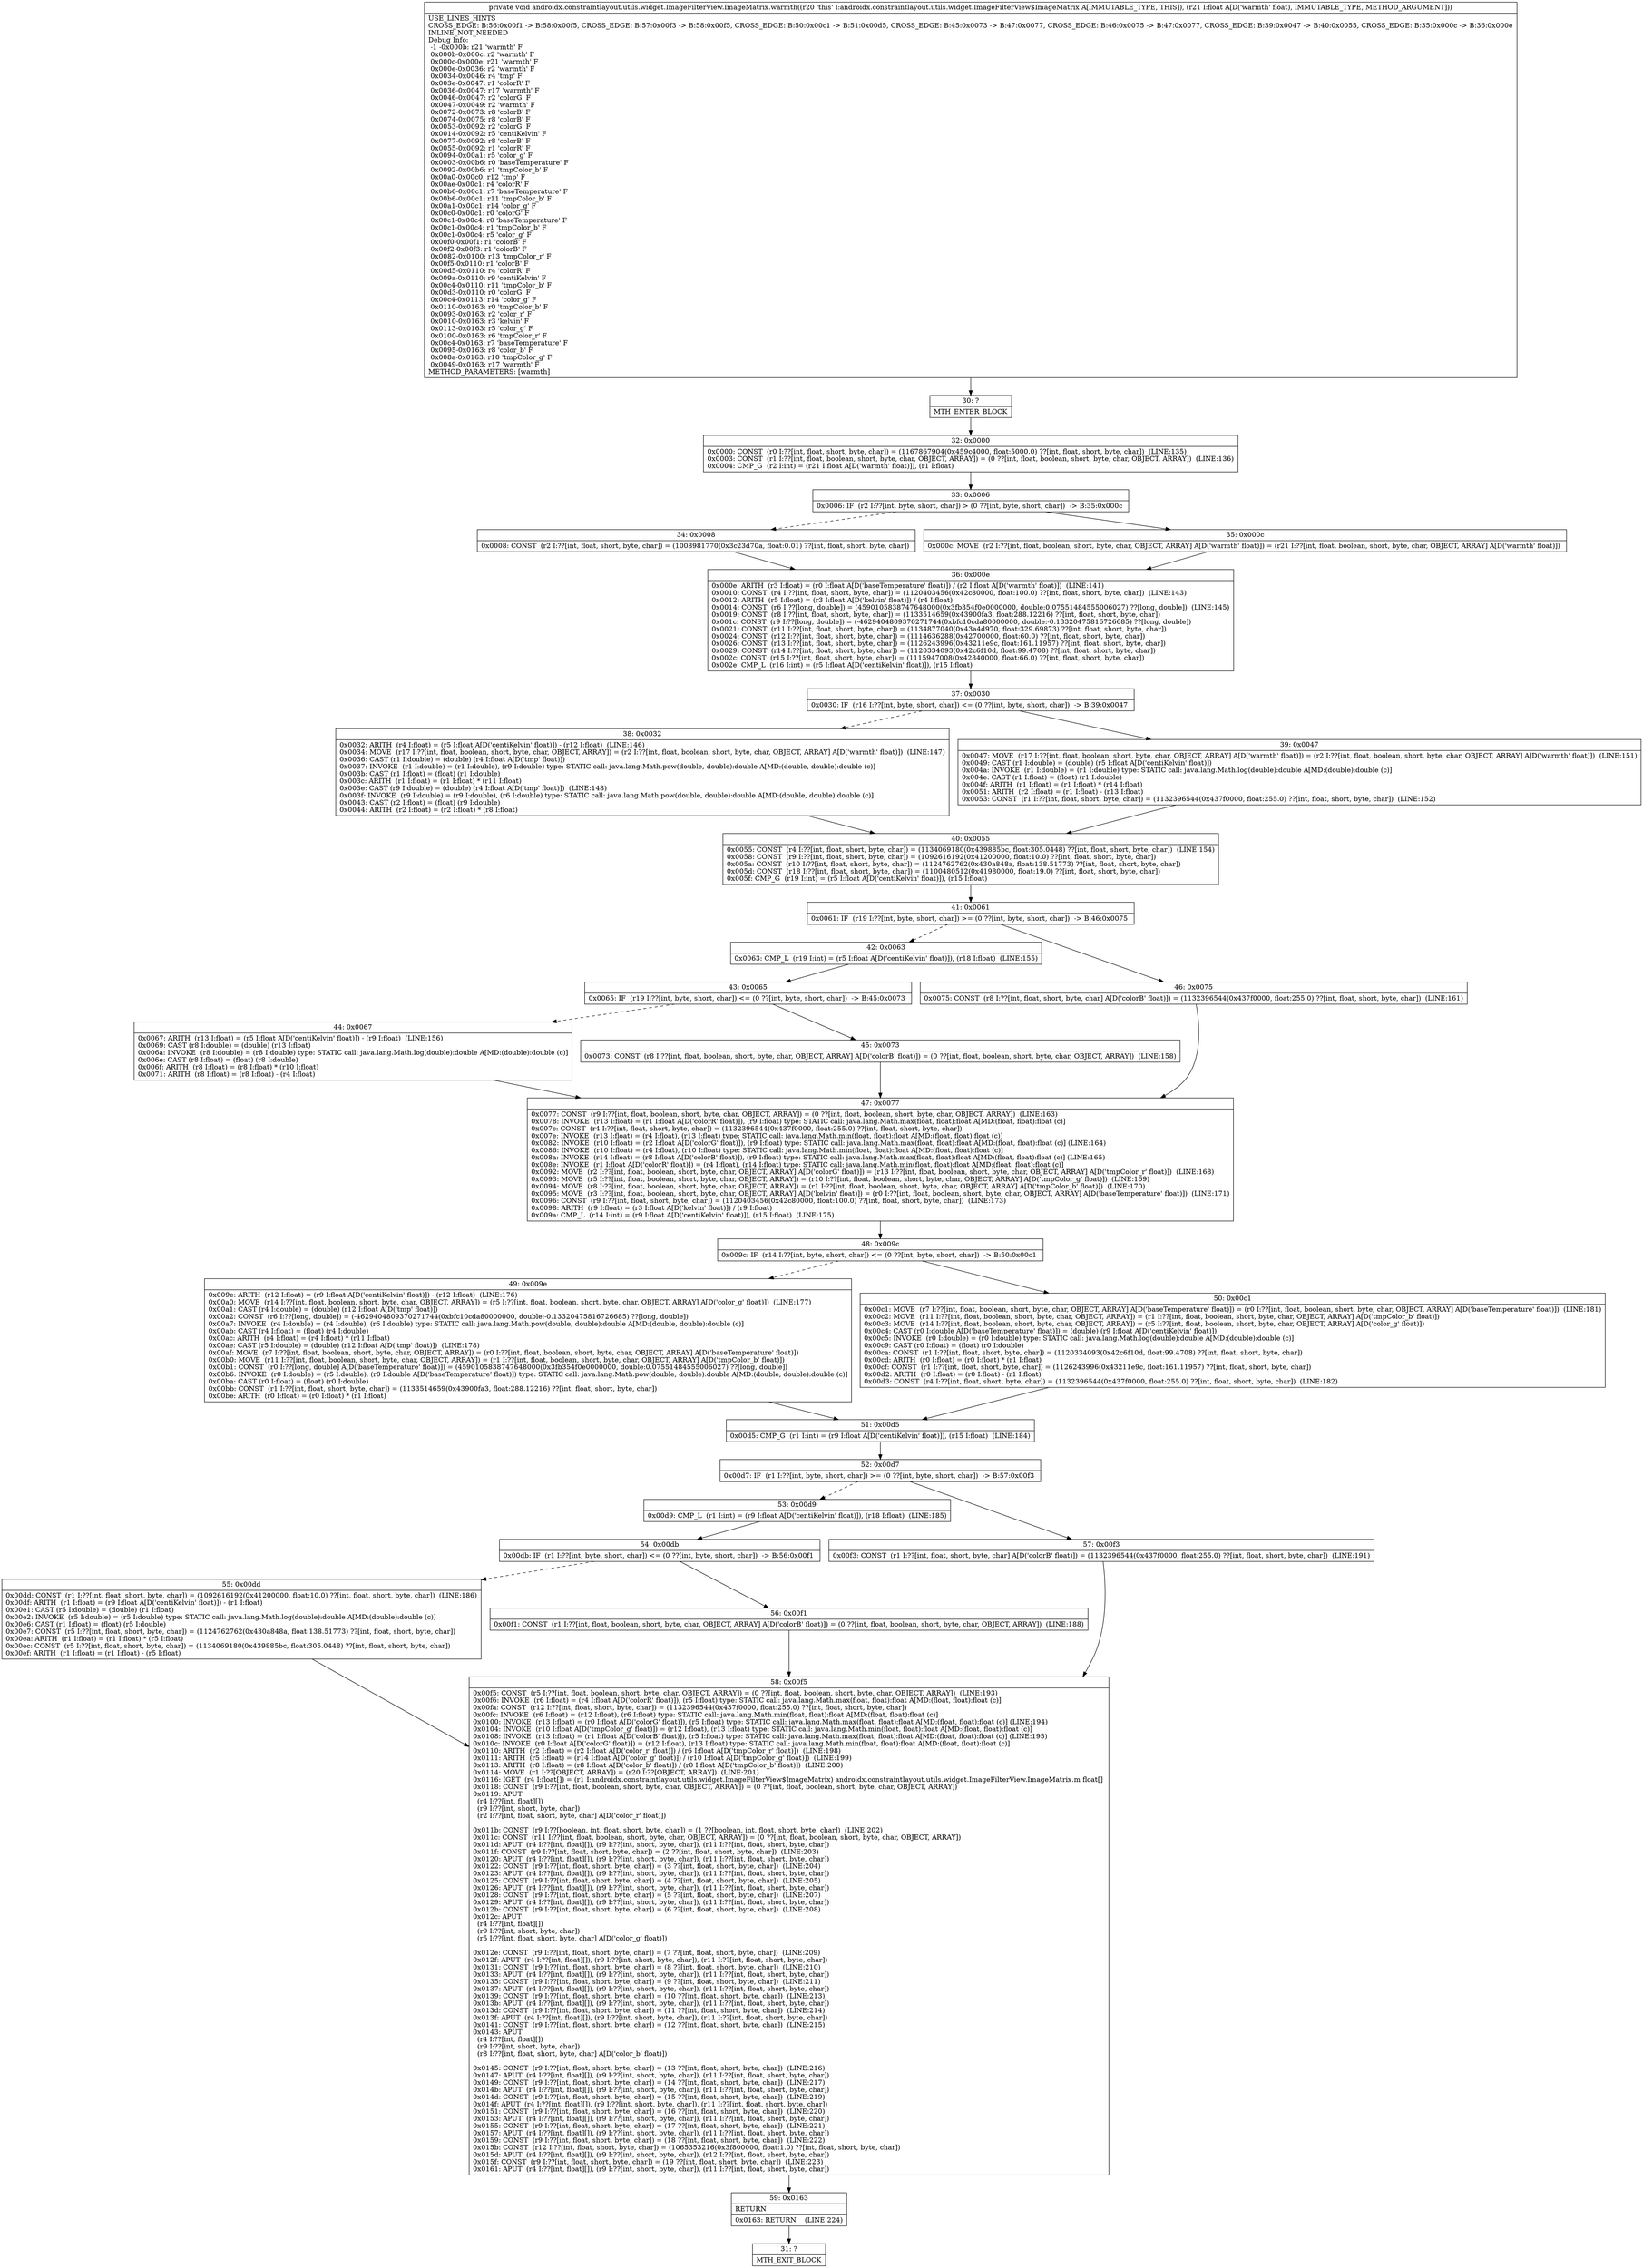 digraph "CFG forandroidx.constraintlayout.utils.widget.ImageFilterView.ImageMatrix.warmth(F)V" {
Node_30 [shape=record,label="{30\:\ ?|MTH_ENTER_BLOCK\l}"];
Node_32 [shape=record,label="{32\:\ 0x0000|0x0000: CONST  (r0 I:??[int, float, short, byte, char]) = (1167867904(0x459c4000, float:5000.0) ??[int, float, short, byte, char])  (LINE:135)\l0x0003: CONST  (r1 I:??[int, float, boolean, short, byte, char, OBJECT, ARRAY]) = (0 ??[int, float, boolean, short, byte, char, OBJECT, ARRAY])  (LINE:136)\l0x0004: CMP_G  (r2 I:int) = (r21 I:float A[D('warmth' float)]), (r1 I:float) \l}"];
Node_33 [shape=record,label="{33\:\ 0x0006|0x0006: IF  (r2 I:??[int, byte, short, char]) \> (0 ??[int, byte, short, char])  \-\> B:35:0x000c \l}"];
Node_34 [shape=record,label="{34\:\ 0x0008|0x0008: CONST  (r2 I:??[int, float, short, byte, char]) = (1008981770(0x3c23d70a, float:0.01) ??[int, float, short, byte, char]) \l}"];
Node_36 [shape=record,label="{36\:\ 0x000e|0x000e: ARITH  (r3 I:float) = (r0 I:float A[D('baseTemperature' float)]) \/ (r2 I:float A[D('warmth' float)])  (LINE:141)\l0x0010: CONST  (r4 I:??[int, float, short, byte, char]) = (1120403456(0x42c80000, float:100.0) ??[int, float, short, byte, char])  (LINE:143)\l0x0012: ARITH  (r5 I:float) = (r3 I:float A[D('kelvin' float)]) \/ (r4 I:float) \l0x0014: CONST  (r6 I:??[long, double]) = (4590105838747648000(0x3fb354f0e0000000, double:0.07551484555006027) ??[long, double])  (LINE:145)\l0x0019: CONST  (r8 I:??[int, float, short, byte, char]) = (1133514659(0x43900fa3, float:288.12216) ??[int, float, short, byte, char]) \l0x001c: CONST  (r9 I:??[long, double]) = (\-4629404809370271744(0xbfc10cda80000000, double:\-0.13320475816726685) ??[long, double]) \l0x0021: CONST  (r11 I:??[int, float, short, byte, char]) = (1134877040(0x43a4d970, float:329.69873) ??[int, float, short, byte, char]) \l0x0024: CONST  (r12 I:??[int, float, short, byte, char]) = (1114636288(0x42700000, float:60.0) ??[int, float, short, byte, char]) \l0x0026: CONST  (r13 I:??[int, float, short, byte, char]) = (1126243996(0x43211e9c, float:161.11957) ??[int, float, short, byte, char]) \l0x0029: CONST  (r14 I:??[int, float, short, byte, char]) = (1120334093(0x42c6f10d, float:99.4708) ??[int, float, short, byte, char]) \l0x002c: CONST  (r15 I:??[int, float, short, byte, char]) = (1115947008(0x42840000, float:66.0) ??[int, float, short, byte, char]) \l0x002e: CMP_L  (r16 I:int) = (r5 I:float A[D('centiKelvin' float)]), (r15 I:float) \l}"];
Node_37 [shape=record,label="{37\:\ 0x0030|0x0030: IF  (r16 I:??[int, byte, short, char]) \<= (0 ??[int, byte, short, char])  \-\> B:39:0x0047 \l}"];
Node_38 [shape=record,label="{38\:\ 0x0032|0x0032: ARITH  (r4 I:float) = (r5 I:float A[D('centiKelvin' float)]) \- (r12 I:float)  (LINE:146)\l0x0034: MOVE  (r17 I:??[int, float, boolean, short, byte, char, OBJECT, ARRAY]) = (r2 I:??[int, float, boolean, short, byte, char, OBJECT, ARRAY] A[D('warmth' float)])  (LINE:147)\l0x0036: CAST (r1 I:double) = (double) (r4 I:float A[D('tmp' float)]) \l0x0037: INVOKE  (r1 I:double) = (r1 I:double), (r9 I:double) type: STATIC call: java.lang.Math.pow(double, double):double A[MD:(double, double):double (c)]\l0x003b: CAST (r1 I:float) = (float) (r1 I:double) \l0x003c: ARITH  (r1 I:float) = (r1 I:float) * (r11 I:float) \l0x003e: CAST (r9 I:double) = (double) (r4 I:float A[D('tmp' float)])  (LINE:148)\l0x003f: INVOKE  (r9 I:double) = (r9 I:double), (r6 I:double) type: STATIC call: java.lang.Math.pow(double, double):double A[MD:(double, double):double (c)]\l0x0043: CAST (r2 I:float) = (float) (r9 I:double) \l0x0044: ARITH  (r2 I:float) = (r2 I:float) * (r8 I:float) \l}"];
Node_40 [shape=record,label="{40\:\ 0x0055|0x0055: CONST  (r4 I:??[int, float, short, byte, char]) = (1134069180(0x439885bc, float:305.0448) ??[int, float, short, byte, char])  (LINE:154)\l0x0058: CONST  (r9 I:??[int, float, short, byte, char]) = (1092616192(0x41200000, float:10.0) ??[int, float, short, byte, char]) \l0x005a: CONST  (r10 I:??[int, float, short, byte, char]) = (1124762762(0x430a848a, float:138.51773) ??[int, float, short, byte, char]) \l0x005d: CONST  (r18 I:??[int, float, short, byte, char]) = (1100480512(0x41980000, float:19.0) ??[int, float, short, byte, char]) \l0x005f: CMP_G  (r19 I:int) = (r5 I:float A[D('centiKelvin' float)]), (r15 I:float) \l}"];
Node_41 [shape=record,label="{41\:\ 0x0061|0x0061: IF  (r19 I:??[int, byte, short, char]) \>= (0 ??[int, byte, short, char])  \-\> B:46:0x0075 \l}"];
Node_42 [shape=record,label="{42\:\ 0x0063|0x0063: CMP_L  (r19 I:int) = (r5 I:float A[D('centiKelvin' float)]), (r18 I:float)  (LINE:155)\l}"];
Node_43 [shape=record,label="{43\:\ 0x0065|0x0065: IF  (r19 I:??[int, byte, short, char]) \<= (0 ??[int, byte, short, char])  \-\> B:45:0x0073 \l}"];
Node_44 [shape=record,label="{44\:\ 0x0067|0x0067: ARITH  (r13 I:float) = (r5 I:float A[D('centiKelvin' float)]) \- (r9 I:float)  (LINE:156)\l0x0069: CAST (r8 I:double) = (double) (r13 I:float) \l0x006a: INVOKE  (r8 I:double) = (r8 I:double) type: STATIC call: java.lang.Math.log(double):double A[MD:(double):double (c)]\l0x006e: CAST (r8 I:float) = (float) (r8 I:double) \l0x006f: ARITH  (r8 I:float) = (r8 I:float) * (r10 I:float) \l0x0071: ARITH  (r8 I:float) = (r8 I:float) \- (r4 I:float) \l}"];
Node_47 [shape=record,label="{47\:\ 0x0077|0x0077: CONST  (r9 I:??[int, float, boolean, short, byte, char, OBJECT, ARRAY]) = (0 ??[int, float, boolean, short, byte, char, OBJECT, ARRAY])  (LINE:163)\l0x0078: INVOKE  (r13 I:float) = (r1 I:float A[D('colorR' float)]), (r9 I:float) type: STATIC call: java.lang.Math.max(float, float):float A[MD:(float, float):float (c)]\l0x007c: CONST  (r4 I:??[int, float, short, byte, char]) = (1132396544(0x437f0000, float:255.0) ??[int, float, short, byte, char]) \l0x007e: INVOKE  (r13 I:float) = (r4 I:float), (r13 I:float) type: STATIC call: java.lang.Math.min(float, float):float A[MD:(float, float):float (c)]\l0x0082: INVOKE  (r10 I:float) = (r2 I:float A[D('colorG' float)]), (r9 I:float) type: STATIC call: java.lang.Math.max(float, float):float A[MD:(float, float):float (c)] (LINE:164)\l0x0086: INVOKE  (r10 I:float) = (r4 I:float), (r10 I:float) type: STATIC call: java.lang.Math.min(float, float):float A[MD:(float, float):float (c)]\l0x008a: INVOKE  (r14 I:float) = (r8 I:float A[D('colorB' float)]), (r9 I:float) type: STATIC call: java.lang.Math.max(float, float):float A[MD:(float, float):float (c)] (LINE:165)\l0x008e: INVOKE  (r1 I:float A[D('colorR' float)]) = (r4 I:float), (r14 I:float) type: STATIC call: java.lang.Math.min(float, float):float A[MD:(float, float):float (c)]\l0x0092: MOVE  (r2 I:??[int, float, boolean, short, byte, char, OBJECT, ARRAY] A[D('colorG' float)]) = (r13 I:??[int, float, boolean, short, byte, char, OBJECT, ARRAY] A[D('tmpColor_r' float)])  (LINE:168)\l0x0093: MOVE  (r5 I:??[int, float, boolean, short, byte, char, OBJECT, ARRAY]) = (r10 I:??[int, float, boolean, short, byte, char, OBJECT, ARRAY] A[D('tmpColor_g' float)])  (LINE:169)\l0x0094: MOVE  (r8 I:??[int, float, boolean, short, byte, char, OBJECT, ARRAY]) = (r1 I:??[int, float, boolean, short, byte, char, OBJECT, ARRAY] A[D('tmpColor_b' float)])  (LINE:170)\l0x0095: MOVE  (r3 I:??[int, float, boolean, short, byte, char, OBJECT, ARRAY] A[D('kelvin' float)]) = (r0 I:??[int, float, boolean, short, byte, char, OBJECT, ARRAY] A[D('baseTemperature' float)])  (LINE:171)\l0x0096: CONST  (r9 I:??[int, float, short, byte, char]) = (1120403456(0x42c80000, float:100.0) ??[int, float, short, byte, char])  (LINE:173)\l0x0098: ARITH  (r9 I:float) = (r3 I:float A[D('kelvin' float)]) \/ (r9 I:float) \l0x009a: CMP_L  (r14 I:int) = (r9 I:float A[D('centiKelvin' float)]), (r15 I:float)  (LINE:175)\l}"];
Node_48 [shape=record,label="{48\:\ 0x009c|0x009c: IF  (r14 I:??[int, byte, short, char]) \<= (0 ??[int, byte, short, char])  \-\> B:50:0x00c1 \l}"];
Node_49 [shape=record,label="{49\:\ 0x009e|0x009e: ARITH  (r12 I:float) = (r9 I:float A[D('centiKelvin' float)]) \- (r12 I:float)  (LINE:176)\l0x00a0: MOVE  (r14 I:??[int, float, boolean, short, byte, char, OBJECT, ARRAY]) = (r5 I:??[int, float, boolean, short, byte, char, OBJECT, ARRAY] A[D('color_g' float)])  (LINE:177)\l0x00a1: CAST (r4 I:double) = (double) (r12 I:float A[D('tmp' float)]) \l0x00a2: CONST  (r6 I:??[long, double]) = (\-4629404809370271744(0xbfc10cda80000000, double:\-0.13320475816726685) ??[long, double]) \l0x00a7: INVOKE  (r4 I:double) = (r4 I:double), (r6 I:double) type: STATIC call: java.lang.Math.pow(double, double):double A[MD:(double, double):double (c)]\l0x00ab: CAST (r4 I:float) = (float) (r4 I:double) \l0x00ac: ARITH  (r4 I:float) = (r4 I:float) * (r11 I:float) \l0x00ae: CAST (r5 I:double) = (double) (r12 I:float A[D('tmp' float)])  (LINE:178)\l0x00af: MOVE  (r7 I:??[int, float, boolean, short, byte, char, OBJECT, ARRAY]) = (r0 I:??[int, float, boolean, short, byte, char, OBJECT, ARRAY] A[D('baseTemperature' float)]) \l0x00b0: MOVE  (r11 I:??[int, float, boolean, short, byte, char, OBJECT, ARRAY]) = (r1 I:??[int, float, boolean, short, byte, char, OBJECT, ARRAY] A[D('tmpColor_b' float)]) \l0x00b1: CONST  (r0 I:??[long, double] A[D('baseTemperature' float)]) = (4590105838747648000(0x3fb354f0e0000000, double:0.07551484555006027) ??[long, double]) \l0x00b6: INVOKE  (r0 I:double) = (r5 I:double), (r0 I:double A[D('baseTemperature' float)]) type: STATIC call: java.lang.Math.pow(double, double):double A[MD:(double, double):double (c)]\l0x00ba: CAST (r0 I:float) = (float) (r0 I:double) \l0x00bb: CONST  (r1 I:??[int, float, short, byte, char]) = (1133514659(0x43900fa3, float:288.12216) ??[int, float, short, byte, char]) \l0x00be: ARITH  (r0 I:float) = (r0 I:float) * (r1 I:float) \l}"];
Node_51 [shape=record,label="{51\:\ 0x00d5|0x00d5: CMP_G  (r1 I:int) = (r9 I:float A[D('centiKelvin' float)]), (r15 I:float)  (LINE:184)\l}"];
Node_52 [shape=record,label="{52\:\ 0x00d7|0x00d7: IF  (r1 I:??[int, byte, short, char]) \>= (0 ??[int, byte, short, char])  \-\> B:57:0x00f3 \l}"];
Node_53 [shape=record,label="{53\:\ 0x00d9|0x00d9: CMP_L  (r1 I:int) = (r9 I:float A[D('centiKelvin' float)]), (r18 I:float)  (LINE:185)\l}"];
Node_54 [shape=record,label="{54\:\ 0x00db|0x00db: IF  (r1 I:??[int, byte, short, char]) \<= (0 ??[int, byte, short, char])  \-\> B:56:0x00f1 \l}"];
Node_55 [shape=record,label="{55\:\ 0x00dd|0x00dd: CONST  (r1 I:??[int, float, short, byte, char]) = (1092616192(0x41200000, float:10.0) ??[int, float, short, byte, char])  (LINE:186)\l0x00df: ARITH  (r1 I:float) = (r9 I:float A[D('centiKelvin' float)]) \- (r1 I:float) \l0x00e1: CAST (r5 I:double) = (double) (r1 I:float) \l0x00e2: INVOKE  (r5 I:double) = (r5 I:double) type: STATIC call: java.lang.Math.log(double):double A[MD:(double):double (c)]\l0x00e6: CAST (r1 I:float) = (float) (r5 I:double) \l0x00e7: CONST  (r5 I:??[int, float, short, byte, char]) = (1124762762(0x430a848a, float:138.51773) ??[int, float, short, byte, char]) \l0x00ea: ARITH  (r1 I:float) = (r1 I:float) * (r5 I:float) \l0x00ec: CONST  (r5 I:??[int, float, short, byte, char]) = (1134069180(0x439885bc, float:305.0448) ??[int, float, short, byte, char]) \l0x00ef: ARITH  (r1 I:float) = (r1 I:float) \- (r5 I:float) \l}"];
Node_58 [shape=record,label="{58\:\ 0x00f5|0x00f5: CONST  (r5 I:??[int, float, boolean, short, byte, char, OBJECT, ARRAY]) = (0 ??[int, float, boolean, short, byte, char, OBJECT, ARRAY])  (LINE:193)\l0x00f6: INVOKE  (r6 I:float) = (r4 I:float A[D('colorR' float)]), (r5 I:float) type: STATIC call: java.lang.Math.max(float, float):float A[MD:(float, float):float (c)]\l0x00fa: CONST  (r12 I:??[int, float, short, byte, char]) = (1132396544(0x437f0000, float:255.0) ??[int, float, short, byte, char]) \l0x00fc: INVOKE  (r6 I:float) = (r12 I:float), (r6 I:float) type: STATIC call: java.lang.Math.min(float, float):float A[MD:(float, float):float (c)]\l0x0100: INVOKE  (r13 I:float) = (r0 I:float A[D('colorG' float)]), (r5 I:float) type: STATIC call: java.lang.Math.max(float, float):float A[MD:(float, float):float (c)] (LINE:194)\l0x0104: INVOKE  (r10 I:float A[D('tmpColor_g' float)]) = (r12 I:float), (r13 I:float) type: STATIC call: java.lang.Math.min(float, float):float A[MD:(float, float):float (c)]\l0x0108: INVOKE  (r13 I:float) = (r1 I:float A[D('colorB' float)]), (r5 I:float) type: STATIC call: java.lang.Math.max(float, float):float A[MD:(float, float):float (c)] (LINE:195)\l0x010c: INVOKE  (r0 I:float A[D('colorG' float)]) = (r12 I:float), (r13 I:float) type: STATIC call: java.lang.Math.min(float, float):float A[MD:(float, float):float (c)]\l0x0110: ARITH  (r2 I:float) = (r2 I:float A[D('color_r' float)]) \/ (r6 I:float A[D('tmpColor_r' float)])  (LINE:198)\l0x0111: ARITH  (r5 I:float) = (r14 I:float A[D('color_g' float)]) \/ (r10 I:float A[D('tmpColor_g' float)])  (LINE:199)\l0x0113: ARITH  (r8 I:float) = (r8 I:float A[D('color_b' float)]) \/ (r0 I:float A[D('tmpColor_b' float)])  (LINE:200)\l0x0114: MOVE  (r1 I:??[OBJECT, ARRAY]) = (r20 I:??[OBJECT, ARRAY])  (LINE:201)\l0x0116: IGET  (r4 I:float[]) = (r1 I:androidx.constraintlayout.utils.widget.ImageFilterView$ImageMatrix) androidx.constraintlayout.utils.widget.ImageFilterView.ImageMatrix.m float[] \l0x0118: CONST  (r9 I:??[int, float, boolean, short, byte, char, OBJECT, ARRAY]) = (0 ??[int, float, boolean, short, byte, char, OBJECT, ARRAY]) \l0x0119: APUT  \l  (r4 I:??[int, float][])\l  (r9 I:??[int, short, byte, char])\l  (r2 I:??[int, float, short, byte, char] A[D('color_r' float)])\l \l0x011b: CONST  (r9 I:??[boolean, int, float, short, byte, char]) = (1 ??[boolean, int, float, short, byte, char])  (LINE:202)\l0x011c: CONST  (r11 I:??[int, float, boolean, short, byte, char, OBJECT, ARRAY]) = (0 ??[int, float, boolean, short, byte, char, OBJECT, ARRAY]) \l0x011d: APUT  (r4 I:??[int, float][]), (r9 I:??[int, short, byte, char]), (r11 I:??[int, float, short, byte, char]) \l0x011f: CONST  (r9 I:??[int, float, short, byte, char]) = (2 ??[int, float, short, byte, char])  (LINE:203)\l0x0120: APUT  (r4 I:??[int, float][]), (r9 I:??[int, short, byte, char]), (r11 I:??[int, float, short, byte, char]) \l0x0122: CONST  (r9 I:??[int, float, short, byte, char]) = (3 ??[int, float, short, byte, char])  (LINE:204)\l0x0123: APUT  (r4 I:??[int, float][]), (r9 I:??[int, short, byte, char]), (r11 I:??[int, float, short, byte, char]) \l0x0125: CONST  (r9 I:??[int, float, short, byte, char]) = (4 ??[int, float, short, byte, char])  (LINE:205)\l0x0126: APUT  (r4 I:??[int, float][]), (r9 I:??[int, short, byte, char]), (r11 I:??[int, float, short, byte, char]) \l0x0128: CONST  (r9 I:??[int, float, short, byte, char]) = (5 ??[int, float, short, byte, char])  (LINE:207)\l0x0129: APUT  (r4 I:??[int, float][]), (r9 I:??[int, short, byte, char]), (r11 I:??[int, float, short, byte, char]) \l0x012b: CONST  (r9 I:??[int, float, short, byte, char]) = (6 ??[int, float, short, byte, char])  (LINE:208)\l0x012c: APUT  \l  (r4 I:??[int, float][])\l  (r9 I:??[int, short, byte, char])\l  (r5 I:??[int, float, short, byte, char] A[D('color_g' float)])\l \l0x012e: CONST  (r9 I:??[int, float, short, byte, char]) = (7 ??[int, float, short, byte, char])  (LINE:209)\l0x012f: APUT  (r4 I:??[int, float][]), (r9 I:??[int, short, byte, char]), (r11 I:??[int, float, short, byte, char]) \l0x0131: CONST  (r9 I:??[int, float, short, byte, char]) = (8 ??[int, float, short, byte, char])  (LINE:210)\l0x0133: APUT  (r4 I:??[int, float][]), (r9 I:??[int, short, byte, char]), (r11 I:??[int, float, short, byte, char]) \l0x0135: CONST  (r9 I:??[int, float, short, byte, char]) = (9 ??[int, float, short, byte, char])  (LINE:211)\l0x0137: APUT  (r4 I:??[int, float][]), (r9 I:??[int, short, byte, char]), (r11 I:??[int, float, short, byte, char]) \l0x0139: CONST  (r9 I:??[int, float, short, byte, char]) = (10 ??[int, float, short, byte, char])  (LINE:213)\l0x013b: APUT  (r4 I:??[int, float][]), (r9 I:??[int, short, byte, char]), (r11 I:??[int, float, short, byte, char]) \l0x013d: CONST  (r9 I:??[int, float, short, byte, char]) = (11 ??[int, float, short, byte, char])  (LINE:214)\l0x013f: APUT  (r4 I:??[int, float][]), (r9 I:??[int, short, byte, char]), (r11 I:??[int, float, short, byte, char]) \l0x0141: CONST  (r9 I:??[int, float, short, byte, char]) = (12 ??[int, float, short, byte, char])  (LINE:215)\l0x0143: APUT  \l  (r4 I:??[int, float][])\l  (r9 I:??[int, short, byte, char])\l  (r8 I:??[int, float, short, byte, char] A[D('color_b' float)])\l \l0x0145: CONST  (r9 I:??[int, float, short, byte, char]) = (13 ??[int, float, short, byte, char])  (LINE:216)\l0x0147: APUT  (r4 I:??[int, float][]), (r9 I:??[int, short, byte, char]), (r11 I:??[int, float, short, byte, char]) \l0x0149: CONST  (r9 I:??[int, float, short, byte, char]) = (14 ??[int, float, short, byte, char])  (LINE:217)\l0x014b: APUT  (r4 I:??[int, float][]), (r9 I:??[int, short, byte, char]), (r11 I:??[int, float, short, byte, char]) \l0x014d: CONST  (r9 I:??[int, float, short, byte, char]) = (15 ??[int, float, short, byte, char])  (LINE:219)\l0x014f: APUT  (r4 I:??[int, float][]), (r9 I:??[int, short, byte, char]), (r11 I:??[int, float, short, byte, char]) \l0x0151: CONST  (r9 I:??[int, float, short, byte, char]) = (16 ??[int, float, short, byte, char])  (LINE:220)\l0x0153: APUT  (r4 I:??[int, float][]), (r9 I:??[int, short, byte, char]), (r11 I:??[int, float, short, byte, char]) \l0x0155: CONST  (r9 I:??[int, float, short, byte, char]) = (17 ??[int, float, short, byte, char])  (LINE:221)\l0x0157: APUT  (r4 I:??[int, float][]), (r9 I:??[int, short, byte, char]), (r11 I:??[int, float, short, byte, char]) \l0x0159: CONST  (r9 I:??[int, float, short, byte, char]) = (18 ??[int, float, short, byte, char])  (LINE:222)\l0x015b: CONST  (r12 I:??[int, float, short, byte, char]) = (1065353216(0x3f800000, float:1.0) ??[int, float, short, byte, char]) \l0x015d: APUT  (r4 I:??[int, float][]), (r9 I:??[int, short, byte, char]), (r12 I:??[int, float, short, byte, char]) \l0x015f: CONST  (r9 I:??[int, float, short, byte, char]) = (19 ??[int, float, short, byte, char])  (LINE:223)\l0x0161: APUT  (r4 I:??[int, float][]), (r9 I:??[int, short, byte, char]), (r11 I:??[int, float, short, byte, char]) \l}"];
Node_59 [shape=record,label="{59\:\ 0x0163|RETURN\l|0x0163: RETURN    (LINE:224)\l}"];
Node_31 [shape=record,label="{31\:\ ?|MTH_EXIT_BLOCK\l}"];
Node_56 [shape=record,label="{56\:\ 0x00f1|0x00f1: CONST  (r1 I:??[int, float, boolean, short, byte, char, OBJECT, ARRAY] A[D('colorB' float)]) = (0 ??[int, float, boolean, short, byte, char, OBJECT, ARRAY])  (LINE:188)\l}"];
Node_57 [shape=record,label="{57\:\ 0x00f3|0x00f3: CONST  (r1 I:??[int, float, short, byte, char] A[D('colorB' float)]) = (1132396544(0x437f0000, float:255.0) ??[int, float, short, byte, char])  (LINE:191)\l}"];
Node_50 [shape=record,label="{50\:\ 0x00c1|0x00c1: MOVE  (r7 I:??[int, float, boolean, short, byte, char, OBJECT, ARRAY] A[D('baseTemperature' float)]) = (r0 I:??[int, float, boolean, short, byte, char, OBJECT, ARRAY] A[D('baseTemperature' float)])  (LINE:181)\l0x00c2: MOVE  (r11 I:??[int, float, boolean, short, byte, char, OBJECT, ARRAY]) = (r1 I:??[int, float, boolean, short, byte, char, OBJECT, ARRAY] A[D('tmpColor_b' float)]) \l0x00c3: MOVE  (r14 I:??[int, float, boolean, short, byte, char, OBJECT, ARRAY]) = (r5 I:??[int, float, boolean, short, byte, char, OBJECT, ARRAY] A[D('color_g' float)]) \l0x00c4: CAST (r0 I:double A[D('baseTemperature' float)]) = (double) (r9 I:float A[D('centiKelvin' float)]) \l0x00c5: INVOKE  (r0 I:double) = (r0 I:double) type: STATIC call: java.lang.Math.log(double):double A[MD:(double):double (c)]\l0x00c9: CAST (r0 I:float) = (float) (r0 I:double) \l0x00ca: CONST  (r1 I:??[int, float, short, byte, char]) = (1120334093(0x42c6f10d, float:99.4708) ??[int, float, short, byte, char]) \l0x00cd: ARITH  (r0 I:float) = (r0 I:float) * (r1 I:float) \l0x00cf: CONST  (r1 I:??[int, float, short, byte, char]) = (1126243996(0x43211e9c, float:161.11957) ??[int, float, short, byte, char]) \l0x00d2: ARITH  (r0 I:float) = (r0 I:float) \- (r1 I:float) \l0x00d3: CONST  (r4 I:??[int, float, short, byte, char]) = (1132396544(0x437f0000, float:255.0) ??[int, float, short, byte, char])  (LINE:182)\l}"];
Node_45 [shape=record,label="{45\:\ 0x0073|0x0073: CONST  (r8 I:??[int, float, boolean, short, byte, char, OBJECT, ARRAY] A[D('colorB' float)]) = (0 ??[int, float, boolean, short, byte, char, OBJECT, ARRAY])  (LINE:158)\l}"];
Node_46 [shape=record,label="{46\:\ 0x0075|0x0075: CONST  (r8 I:??[int, float, short, byte, char] A[D('colorB' float)]) = (1132396544(0x437f0000, float:255.0) ??[int, float, short, byte, char])  (LINE:161)\l}"];
Node_39 [shape=record,label="{39\:\ 0x0047|0x0047: MOVE  (r17 I:??[int, float, boolean, short, byte, char, OBJECT, ARRAY] A[D('warmth' float)]) = (r2 I:??[int, float, boolean, short, byte, char, OBJECT, ARRAY] A[D('warmth' float)])  (LINE:151)\l0x0049: CAST (r1 I:double) = (double) (r5 I:float A[D('centiKelvin' float)]) \l0x004a: INVOKE  (r1 I:double) = (r1 I:double) type: STATIC call: java.lang.Math.log(double):double A[MD:(double):double (c)]\l0x004e: CAST (r1 I:float) = (float) (r1 I:double) \l0x004f: ARITH  (r1 I:float) = (r1 I:float) * (r14 I:float) \l0x0051: ARITH  (r2 I:float) = (r1 I:float) \- (r13 I:float) \l0x0053: CONST  (r1 I:??[int, float, short, byte, char]) = (1132396544(0x437f0000, float:255.0) ??[int, float, short, byte, char])  (LINE:152)\l}"];
Node_35 [shape=record,label="{35\:\ 0x000c|0x000c: MOVE  (r2 I:??[int, float, boolean, short, byte, char, OBJECT, ARRAY] A[D('warmth' float)]) = (r21 I:??[int, float, boolean, short, byte, char, OBJECT, ARRAY] A[D('warmth' float)]) \l}"];
MethodNode[shape=record,label="{private void androidx.constraintlayout.utils.widget.ImageFilterView.ImageMatrix.warmth((r20 'this' I:androidx.constraintlayout.utils.widget.ImageFilterView$ImageMatrix A[IMMUTABLE_TYPE, THIS]), (r21 I:float A[D('warmth' float), IMMUTABLE_TYPE, METHOD_ARGUMENT]))  | USE_LINES_HINTS\lCROSS_EDGE: B:56:0x00f1 \-\> B:58:0x00f5, CROSS_EDGE: B:57:0x00f3 \-\> B:58:0x00f5, CROSS_EDGE: B:50:0x00c1 \-\> B:51:0x00d5, CROSS_EDGE: B:45:0x0073 \-\> B:47:0x0077, CROSS_EDGE: B:46:0x0075 \-\> B:47:0x0077, CROSS_EDGE: B:39:0x0047 \-\> B:40:0x0055, CROSS_EDGE: B:35:0x000c \-\> B:36:0x000e\lINLINE_NOT_NEEDED\lDebug Info:\l  \-1 \-0x000b: r21 'warmth' F\l  0x000b\-0x000c: r2 'warmth' F\l  0x000c\-0x000e: r21 'warmth' F\l  0x000e\-0x0036: r2 'warmth' F\l  0x0034\-0x0046: r4 'tmp' F\l  0x003e\-0x0047: r1 'colorR' F\l  0x0036\-0x0047: r17 'warmth' F\l  0x0046\-0x0047: r2 'colorG' F\l  0x0047\-0x0049: r2 'warmth' F\l  0x0072\-0x0073: r8 'colorB' F\l  0x0074\-0x0075: r8 'colorB' F\l  0x0053\-0x0092: r2 'colorG' F\l  0x0014\-0x0092: r5 'centiKelvin' F\l  0x0077\-0x0092: r8 'colorB' F\l  0x0055\-0x0092: r1 'colorR' F\l  0x0094\-0x00a1: r5 'color_g' F\l  0x0003\-0x00b6: r0 'baseTemperature' F\l  0x0092\-0x00b6: r1 'tmpColor_b' F\l  0x00a0\-0x00c0: r12 'tmp' F\l  0x00ae\-0x00c1: r4 'colorR' F\l  0x00b6\-0x00c1: r7 'baseTemperature' F\l  0x00b6\-0x00c1: r11 'tmpColor_b' F\l  0x00a1\-0x00c1: r14 'color_g' F\l  0x00c0\-0x00c1: r0 'colorG' F\l  0x00c1\-0x00c4: r0 'baseTemperature' F\l  0x00c1\-0x00c4: r1 'tmpColor_b' F\l  0x00c1\-0x00c4: r5 'color_g' F\l  0x00f0\-0x00f1: r1 'colorB' F\l  0x00f2\-0x00f3: r1 'colorB' F\l  0x0082\-0x0100: r13 'tmpColor_r' F\l  0x00f5\-0x0110: r1 'colorB' F\l  0x00d5\-0x0110: r4 'colorR' F\l  0x009a\-0x0110: r9 'centiKelvin' F\l  0x00c4\-0x0110: r11 'tmpColor_b' F\l  0x00d3\-0x0110: r0 'colorG' F\l  0x00c4\-0x0113: r14 'color_g' F\l  0x0110\-0x0163: r0 'tmpColor_b' F\l  0x0093\-0x0163: r2 'color_r' F\l  0x0010\-0x0163: r3 'kelvin' F\l  0x0113\-0x0163: r5 'color_g' F\l  0x0100\-0x0163: r6 'tmpColor_r' F\l  0x00c4\-0x0163: r7 'baseTemperature' F\l  0x0095\-0x0163: r8 'color_b' F\l  0x008a\-0x0163: r10 'tmpColor_g' F\l  0x0049\-0x0163: r17 'warmth' F\lMETHOD_PARAMETERS: [warmth]\l}"];
MethodNode -> Node_30;Node_30 -> Node_32;
Node_32 -> Node_33;
Node_33 -> Node_34[style=dashed];
Node_33 -> Node_35;
Node_34 -> Node_36;
Node_36 -> Node_37;
Node_37 -> Node_38[style=dashed];
Node_37 -> Node_39;
Node_38 -> Node_40;
Node_40 -> Node_41;
Node_41 -> Node_42[style=dashed];
Node_41 -> Node_46;
Node_42 -> Node_43;
Node_43 -> Node_44[style=dashed];
Node_43 -> Node_45;
Node_44 -> Node_47;
Node_47 -> Node_48;
Node_48 -> Node_49[style=dashed];
Node_48 -> Node_50;
Node_49 -> Node_51;
Node_51 -> Node_52;
Node_52 -> Node_53[style=dashed];
Node_52 -> Node_57;
Node_53 -> Node_54;
Node_54 -> Node_55[style=dashed];
Node_54 -> Node_56;
Node_55 -> Node_58;
Node_58 -> Node_59;
Node_59 -> Node_31;
Node_56 -> Node_58;
Node_57 -> Node_58;
Node_50 -> Node_51;
Node_45 -> Node_47;
Node_46 -> Node_47;
Node_39 -> Node_40;
Node_35 -> Node_36;
}

